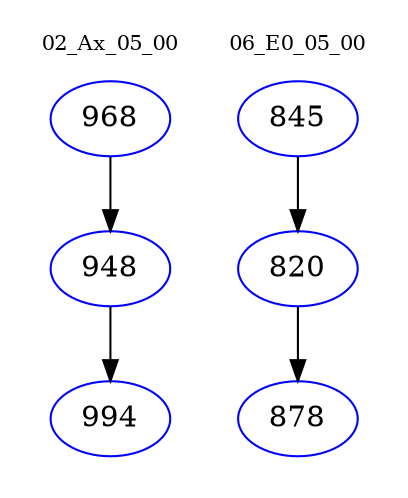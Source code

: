 digraph{
subgraph cluster_0 {
color = white
label = "02_Ax_05_00";
fontsize=10;
T0_968 [label="968", color="blue"]
T0_968 -> T0_948 [color="black"]
T0_948 [label="948", color="blue"]
T0_948 -> T0_994 [color="black"]
T0_994 [label="994", color="blue"]
}
subgraph cluster_1 {
color = white
label = "06_E0_05_00";
fontsize=10;
T1_845 [label="845", color="blue"]
T1_845 -> T1_820 [color="black"]
T1_820 [label="820", color="blue"]
T1_820 -> T1_878 [color="black"]
T1_878 [label="878", color="blue"]
}
}
